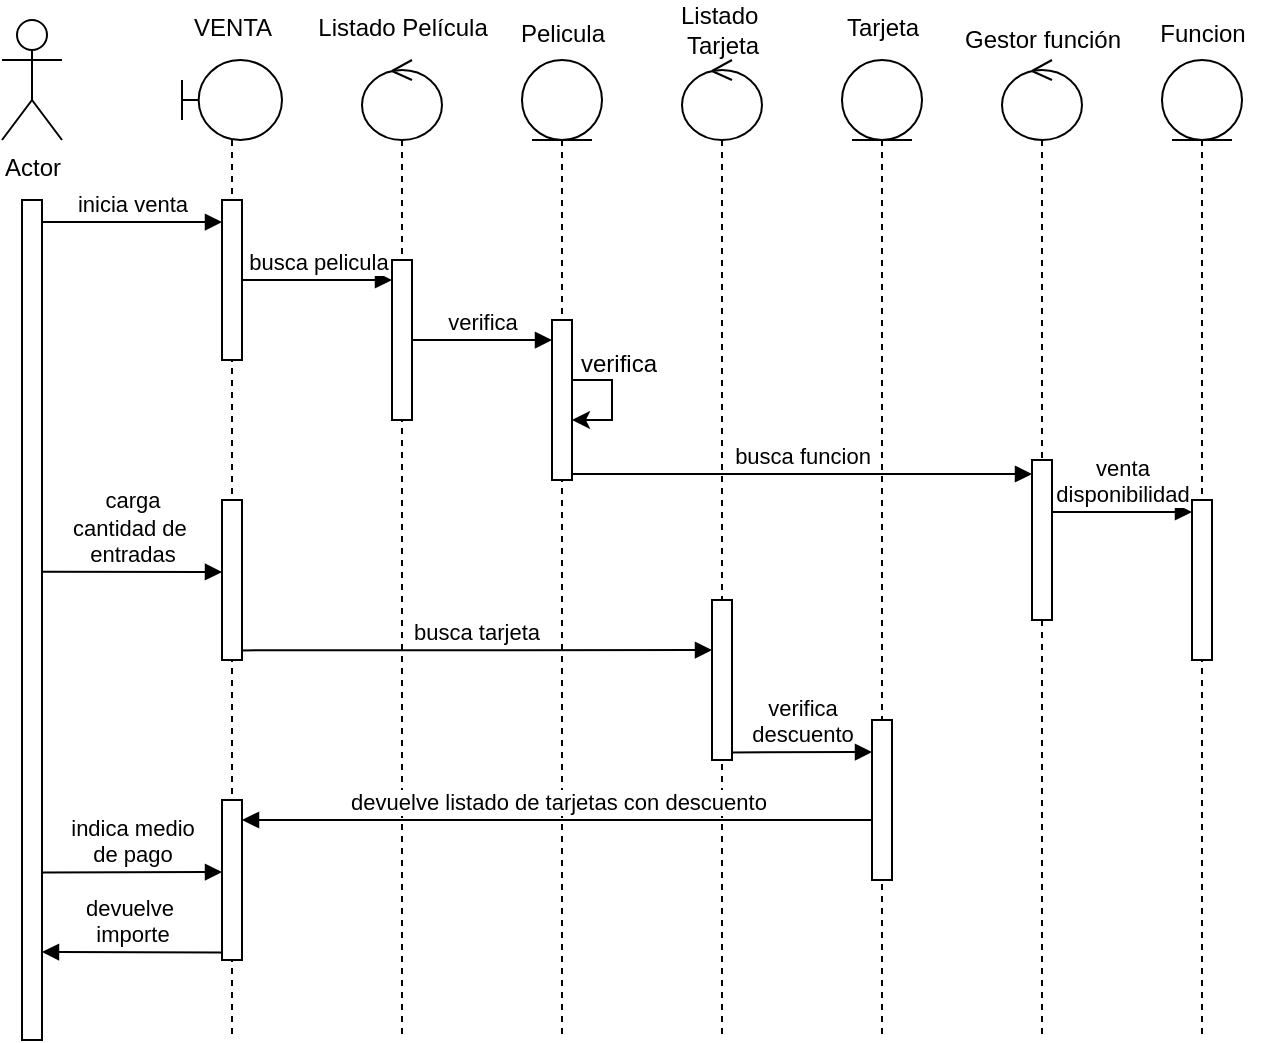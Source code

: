 <mxfile version="13.9.9" type="device"><diagram name="Página-1" id="3LZHfGY5ON5469pE1XmK"><mxGraphModel dx="768" dy="474" grid="1" gridSize="10" guides="1" tooltips="1" connect="1" arrows="1" fold="1" page="1" pageScale="1" pageWidth="827" pageHeight="1169" math="0" shadow="0"><root><mxCell id="0"/><mxCell id="1" parent="0"/><mxCell id="5SGHWybjUiPRb-uqWK4P-1" value="Actor" style="shape=umlActor;verticalLabelPosition=bottom;verticalAlign=top;html=1;" parent="1" vertex="1"><mxGeometry x="70" y="80" width="30" height="60" as="geometry"/></mxCell><mxCell id="5SGHWybjUiPRb-uqWK4P-2" value="" style="html=1;points=[];perimeter=orthogonalPerimeter;outlineConnect=0;targetShapes=umlLifeline;portConstraint=eastwest;newEdgeStyle={&quot;edgeStyle&quot;:&quot;elbowEdgeStyle&quot;,&quot;elbow&quot;:&quot;vertical&quot;,&quot;curved&quot;:0,&quot;rounded&quot;:0};" parent="1" vertex="1"><mxGeometry x="80" y="170" width="10" height="420" as="geometry"/></mxCell><mxCell id="5SGHWybjUiPRb-uqWK4P-3" value="" style="shape=umlLifeline;perimeter=lifelinePerimeter;whiteSpace=wrap;html=1;container=1;dropTarget=0;collapsible=0;recursiveResize=0;outlineConnect=0;portConstraint=eastwest;newEdgeStyle={&quot;edgeStyle&quot;:&quot;elbowEdgeStyle&quot;,&quot;elbow&quot;:&quot;vertical&quot;,&quot;curved&quot;:0,&quot;rounded&quot;:0};participant=umlBoundary;" parent="1" vertex="1"><mxGeometry x="160" y="100" width="50" height="490" as="geometry"/></mxCell><mxCell id="5SGHWybjUiPRb-uqWK4P-11" value="" style="html=1;points=[];perimeter=orthogonalPerimeter;outlineConnect=0;targetShapes=umlLifeline;portConstraint=eastwest;newEdgeStyle={&quot;edgeStyle&quot;:&quot;elbowEdgeStyle&quot;,&quot;elbow&quot;:&quot;vertical&quot;,&quot;curved&quot;:0,&quot;rounded&quot;:0};" parent="5SGHWybjUiPRb-uqWK4P-3" vertex="1"><mxGeometry x="20" y="70" width="10" height="80" as="geometry"/></mxCell><mxCell id="5SGHWybjUiPRb-uqWK4P-12" value="" style="html=1;points=[];perimeter=orthogonalPerimeter;outlineConnect=0;targetShapes=umlLifeline;portConstraint=eastwest;newEdgeStyle={&quot;edgeStyle&quot;:&quot;elbowEdgeStyle&quot;,&quot;elbow&quot;:&quot;vertical&quot;,&quot;curved&quot;:0,&quot;rounded&quot;:0};" parent="5SGHWybjUiPRb-uqWK4P-3" vertex="1"><mxGeometry x="20" y="220" width="10" height="80" as="geometry"/></mxCell><mxCell id="5SGHWybjUiPRb-uqWK4P-13" value="" style="html=1;points=[];perimeter=orthogonalPerimeter;outlineConnect=0;targetShapes=umlLifeline;portConstraint=eastwest;newEdgeStyle={&quot;edgeStyle&quot;:&quot;elbowEdgeStyle&quot;,&quot;elbow&quot;:&quot;vertical&quot;,&quot;curved&quot;:0,&quot;rounded&quot;:0};" parent="5SGHWybjUiPRb-uqWK4P-3" vertex="1"><mxGeometry x="20" y="370" width="10" height="80" as="geometry"/></mxCell><mxCell id="5SGHWybjUiPRb-uqWK4P-5" value="" style="shape=umlLifeline;perimeter=lifelinePerimeter;whiteSpace=wrap;html=1;container=1;dropTarget=0;collapsible=0;recursiveResize=0;outlineConnect=0;portConstraint=eastwest;newEdgeStyle={&quot;edgeStyle&quot;:&quot;elbowEdgeStyle&quot;,&quot;elbow&quot;:&quot;vertical&quot;,&quot;curved&quot;:0,&quot;rounded&quot;:0};participant=umlControl;" parent="1" vertex="1"><mxGeometry x="250" y="100" width="40" height="490" as="geometry"/></mxCell><mxCell id="5SGHWybjUiPRb-uqWK4P-14" value="" style="html=1;points=[];perimeter=orthogonalPerimeter;outlineConnect=0;targetShapes=umlLifeline;portConstraint=eastwest;newEdgeStyle={&quot;edgeStyle&quot;:&quot;elbowEdgeStyle&quot;,&quot;elbow&quot;:&quot;vertical&quot;,&quot;curved&quot;:0,&quot;rounded&quot;:0};" parent="5SGHWybjUiPRb-uqWK4P-5" vertex="1"><mxGeometry x="15" y="100" width="10" height="80" as="geometry"/></mxCell><mxCell id="5SGHWybjUiPRb-uqWK4P-6" value="" style="shape=umlLifeline;perimeter=lifelinePerimeter;whiteSpace=wrap;html=1;container=1;dropTarget=0;collapsible=0;recursiveResize=0;outlineConnect=0;portConstraint=eastwest;newEdgeStyle={&quot;edgeStyle&quot;:&quot;elbowEdgeStyle&quot;,&quot;elbow&quot;:&quot;vertical&quot;,&quot;curved&quot;:0,&quot;rounded&quot;:0};participant=umlControl;" parent="1" vertex="1"><mxGeometry x="410" y="100" width="40" height="490" as="geometry"/></mxCell><mxCell id="5SGHWybjUiPRb-uqWK4P-16" value="" style="html=1;points=[];perimeter=orthogonalPerimeter;outlineConnect=0;targetShapes=umlLifeline;portConstraint=eastwest;newEdgeStyle={&quot;edgeStyle&quot;:&quot;elbowEdgeStyle&quot;,&quot;elbow&quot;:&quot;vertical&quot;,&quot;curved&quot;:0,&quot;rounded&quot;:0};" parent="5SGHWybjUiPRb-uqWK4P-6" vertex="1"><mxGeometry x="15" y="270" width="10" height="80" as="geometry"/></mxCell><mxCell id="5SGHWybjUiPRb-uqWK4P-7" value="" style="shape=umlLifeline;perimeter=lifelinePerimeter;whiteSpace=wrap;html=1;container=1;dropTarget=0;collapsible=0;recursiveResize=0;outlineConnect=0;portConstraint=eastwest;newEdgeStyle={&quot;edgeStyle&quot;:&quot;elbowEdgeStyle&quot;,&quot;elbow&quot;:&quot;vertical&quot;,&quot;curved&quot;:0,&quot;rounded&quot;:0};participant=umlEntity;" parent="1" vertex="1"><mxGeometry x="330" y="100" width="40" height="490" as="geometry"/></mxCell><mxCell id="5SGHWybjUiPRb-uqWK4P-15" value="" style="html=1;points=[];perimeter=orthogonalPerimeter;outlineConnect=0;targetShapes=umlLifeline;portConstraint=eastwest;newEdgeStyle={&quot;edgeStyle&quot;:&quot;elbowEdgeStyle&quot;,&quot;elbow&quot;:&quot;vertical&quot;,&quot;curved&quot;:0,&quot;rounded&quot;:0};" parent="5SGHWybjUiPRb-uqWK4P-7" vertex="1"><mxGeometry x="15" y="130" width="10" height="80" as="geometry"/></mxCell><mxCell id="5SGHWybjUiPRb-uqWK4P-40" value="" style="endArrow=classic;html=1;rounded=0;" parent="5SGHWybjUiPRb-uqWK4P-7" source="5SGHWybjUiPRb-uqWK4P-15" target="5SGHWybjUiPRb-uqWK4P-15" edge="1"><mxGeometry width="50" height="50" relative="1" as="geometry"><mxPoint x="50" y="160" as="sourcePoint"/><mxPoint x="100" y="110" as="targetPoint"/></mxGeometry></mxCell><mxCell id="5SGHWybjUiPRb-uqWK4P-8" value="" style="shape=umlLifeline;perimeter=lifelinePerimeter;whiteSpace=wrap;html=1;container=1;dropTarget=0;collapsible=0;recursiveResize=0;outlineConnect=0;portConstraint=eastwest;newEdgeStyle={&quot;edgeStyle&quot;:&quot;elbowEdgeStyle&quot;,&quot;elbow&quot;:&quot;vertical&quot;,&quot;curved&quot;:0,&quot;rounded&quot;:0};participant=umlEntity;" parent="1" vertex="1"><mxGeometry x="490" y="100" width="40" height="490" as="geometry"/></mxCell><mxCell id="5SGHWybjUiPRb-uqWK4P-17" value="" style="html=1;points=[];perimeter=orthogonalPerimeter;outlineConnect=0;targetShapes=umlLifeline;portConstraint=eastwest;newEdgeStyle={&quot;edgeStyle&quot;:&quot;elbowEdgeStyle&quot;,&quot;elbow&quot;:&quot;vertical&quot;,&quot;curved&quot;:0,&quot;rounded&quot;:0};" parent="5SGHWybjUiPRb-uqWK4P-8" vertex="1"><mxGeometry x="15" y="330" width="10" height="80" as="geometry"/></mxCell><mxCell id="5SGHWybjUiPRb-uqWK4P-9" value="" style="shape=umlLifeline;perimeter=lifelinePerimeter;whiteSpace=wrap;html=1;container=1;dropTarget=0;collapsible=0;recursiveResize=0;outlineConnect=0;portConstraint=eastwest;newEdgeStyle={&quot;edgeStyle&quot;:&quot;elbowEdgeStyle&quot;,&quot;elbow&quot;:&quot;vertical&quot;,&quot;curved&quot;:0,&quot;rounded&quot;:0};participant=umlControl;" parent="1" vertex="1"><mxGeometry x="570" y="100" width="40" height="490" as="geometry"/></mxCell><mxCell id="5SGHWybjUiPRb-uqWK4P-18" value="" style="html=1;points=[];perimeter=orthogonalPerimeter;outlineConnect=0;targetShapes=umlLifeline;portConstraint=eastwest;newEdgeStyle={&quot;edgeStyle&quot;:&quot;elbowEdgeStyle&quot;,&quot;elbow&quot;:&quot;vertical&quot;,&quot;curved&quot;:0,&quot;rounded&quot;:0};" parent="5SGHWybjUiPRb-uqWK4P-9" vertex="1"><mxGeometry x="15" y="200" width="10" height="80" as="geometry"/></mxCell><mxCell id="5SGHWybjUiPRb-uqWK4P-10" value="" style="shape=umlLifeline;perimeter=lifelinePerimeter;whiteSpace=wrap;html=1;container=1;dropTarget=0;collapsible=0;recursiveResize=0;outlineConnect=0;portConstraint=eastwest;newEdgeStyle={&quot;edgeStyle&quot;:&quot;elbowEdgeStyle&quot;,&quot;elbow&quot;:&quot;vertical&quot;,&quot;curved&quot;:0,&quot;rounded&quot;:0};participant=umlEntity;" parent="1" vertex="1"><mxGeometry x="650" y="100" width="40" height="490" as="geometry"/></mxCell><mxCell id="5SGHWybjUiPRb-uqWK4P-19" value="" style="html=1;points=[];perimeter=orthogonalPerimeter;outlineConnect=0;targetShapes=umlLifeline;portConstraint=eastwest;newEdgeStyle={&quot;edgeStyle&quot;:&quot;elbowEdgeStyle&quot;,&quot;elbow&quot;:&quot;vertical&quot;,&quot;curved&quot;:0,&quot;rounded&quot;:0};" parent="5SGHWybjUiPRb-uqWK4P-10" vertex="1"><mxGeometry x="15" y="220" width="10" height="80" as="geometry"/></mxCell><mxCell id="5SGHWybjUiPRb-uqWK4P-20" value="inicia venta" style="html=1;verticalAlign=bottom;endArrow=block;edgeStyle=elbowEdgeStyle;elbow=vertical;curved=0;rounded=0;" parent="1" edge="1"><mxGeometry width="80" relative="1" as="geometry"><mxPoint x="90" y="181.056" as="sourcePoint"/><mxPoint x="180" y="181.056" as="targetPoint"/></mxGeometry></mxCell><mxCell id="5SGHWybjUiPRb-uqWK4P-21" value="busca pelicula" style="html=1;verticalAlign=bottom;endArrow=block;edgeStyle=elbowEdgeStyle;elbow=vertical;curved=0;rounded=0;" parent="1" source="5SGHWybjUiPRb-uqWK4P-11" target="5SGHWybjUiPRb-uqWK4P-14" edge="1"><mxGeometry x="0.013" width="80" relative="1" as="geometry"><mxPoint x="190" y="209.996" as="sourcePoint"/><mxPoint x="260" y="210" as="targetPoint"/><Array as="points"><mxPoint x="250" y="210"/></Array><mxPoint as="offset"/></mxGeometry></mxCell><mxCell id="5SGHWybjUiPRb-uqWK4P-22" value="verifica" style="html=1;verticalAlign=bottom;endArrow=block;edgeStyle=elbowEdgeStyle;elbow=vertical;curved=0;rounded=0;" parent="1" edge="1"><mxGeometry width="80" relative="1" as="geometry"><mxPoint x="275" y="240.056" as="sourcePoint"/><mxPoint x="345" y="240.056" as="targetPoint"/><Array as="points"/></mxGeometry></mxCell><mxCell id="5SGHWybjUiPRb-uqWK4P-23" value="busca funcion" style="html=1;verticalAlign=bottom;endArrow=block;edgeStyle=elbowEdgeStyle;elbow=vertical;curved=0;rounded=0;" parent="1" edge="1"><mxGeometry width="80" relative="1" as="geometry"><mxPoint x="355.0" y="307" as="sourcePoint"/><mxPoint x="585" y="307" as="targetPoint"/><Array as="points"><mxPoint x="420" y="307"/></Array></mxGeometry></mxCell><mxCell id="5SGHWybjUiPRb-uqWK4P-24" value="venta &lt;br&gt;disponibilidad" style="html=1;verticalAlign=bottom;endArrow=block;edgeStyle=elbowEdgeStyle;elbow=vertical;curved=0;rounded=0;" parent="1" edge="1"><mxGeometry width="80" relative="1" as="geometry"><mxPoint x="595" y="326" as="sourcePoint"/><mxPoint x="665" y="326" as="targetPoint"/><Array as="points"/></mxGeometry></mxCell><mxCell id="5SGHWybjUiPRb-uqWK4P-25" value="carga&lt;br&gt;cantidad de&amp;nbsp;&lt;br&gt;entradas" style="html=1;verticalAlign=bottom;endArrow=block;edgeStyle=elbowEdgeStyle;elbow=vertical;curved=0;rounded=0;" parent="1" edge="1"><mxGeometry x="-0.003" width="80" relative="1" as="geometry"><mxPoint x="90" y="355.857" as="sourcePoint"/><mxPoint x="180" y="355.857" as="targetPoint"/><mxPoint as="offset"/></mxGeometry></mxCell><mxCell id="5SGHWybjUiPRb-uqWK4P-26" value="indica medio&lt;br&gt;de pago" style="html=1;verticalAlign=bottom;endArrow=block;edgeStyle=elbowEdgeStyle;elbow=vertical;curved=0;rounded=0;" parent="1" edge="1"><mxGeometry width="80" relative="1" as="geometry"><mxPoint x="90" y="506.2" as="sourcePoint"/><mxPoint x="180" y="506.2" as="targetPoint"/></mxGeometry></mxCell><mxCell id="5SGHWybjUiPRb-uqWK4P-27" value="devuelve&amp;nbsp;&lt;br&gt;importe" style="html=1;verticalAlign=bottom;endArrow=block;edgeStyle=elbowEdgeStyle;elbow=vertical;curved=0;rounded=0;" parent="1" edge="1"><mxGeometry width="80" relative="1" as="geometry"><mxPoint x="180" y="546.2" as="sourcePoint"/><mxPoint x="90" y="546.2" as="targetPoint"/></mxGeometry></mxCell><mxCell id="5SGHWybjUiPRb-uqWK4P-28" value="busca tarjeta" style="html=1;verticalAlign=bottom;endArrow=block;edgeStyle=elbowEdgeStyle;elbow=vertical;curved=0;rounded=0;" parent="1" edge="1"><mxGeometry width="80" relative="1" as="geometry"><mxPoint x="190" y="395.19" as="sourcePoint"/><mxPoint x="425" y="395.19" as="targetPoint"/></mxGeometry></mxCell><mxCell id="5SGHWybjUiPRb-uqWK4P-29" value="verifica&lt;br&gt;descuento" style="html=1;verticalAlign=bottom;endArrow=block;edgeStyle=elbowEdgeStyle;elbow=vertical;curved=0;rounded=0;" parent="1" target="5SGHWybjUiPRb-uqWK4P-17" edge="1"><mxGeometry width="80" relative="1" as="geometry"><mxPoint x="435" y="446.19" as="sourcePoint"/><mxPoint x="500" y="446" as="targetPoint"/><Array as="points"><mxPoint x="450" y="446"/></Array></mxGeometry></mxCell><mxCell id="5SGHWybjUiPRb-uqWK4P-31" value="devuelve listado de tarjetas con descuento" style="html=1;verticalAlign=bottom;endArrow=block;edgeStyle=elbowEdgeStyle;elbow=vertical;curved=0;rounded=0;" parent="1" edge="1"><mxGeometry x="0.001" width="80" relative="1" as="geometry"><mxPoint x="505" y="480" as="sourcePoint"/><mxPoint x="190.0" y="480" as="targetPoint"/><mxPoint as="offset"/></mxGeometry></mxCell><mxCell id="5SGHWybjUiPRb-uqWK4P-42" value="verifica" style="text;html=1;align=center;verticalAlign=middle;resizable=0;points=[];autosize=1;strokeColor=none;fillColor=none;" parent="1" vertex="1"><mxGeometry x="348" y="237" width="60" height="30" as="geometry"/></mxCell><mxCell id="3H5MALq8zt3RTz0rN2Op-1" value="VENTA" style="text;html=1;align=center;verticalAlign=middle;resizable=0;points=[];autosize=1;" vertex="1" parent="1"><mxGeometry x="160" y="74" width="50" height="20" as="geometry"/></mxCell><mxCell id="3H5MALq8zt3RTz0rN2Op-2" value="Listado Película" style="text;html=1;align=center;verticalAlign=middle;resizable=0;points=[];autosize=1;" vertex="1" parent="1"><mxGeometry x="220" y="74" width="100" height="20" as="geometry"/></mxCell><mxCell id="3H5MALq8zt3RTz0rN2Op-3" value="Pelicula" style="text;html=1;align=center;verticalAlign=middle;resizable=0;points=[];autosize=1;" vertex="1" parent="1"><mxGeometry x="320" y="77" width="60" height="20" as="geometry"/></mxCell><mxCell id="3H5MALq8zt3RTz0rN2Op-4" value="Listado&amp;nbsp;&lt;br&gt;Tarjeta" style="text;html=1;align=center;verticalAlign=middle;resizable=0;points=[];autosize=1;" vertex="1" parent="1"><mxGeometry x="400" y="70" width="60" height="30" as="geometry"/></mxCell><mxCell id="3H5MALq8zt3RTz0rN2Op-5" value="Tarjeta" style="text;html=1;align=center;verticalAlign=middle;resizable=0;points=[];autosize=1;" vertex="1" parent="1"><mxGeometry x="485" y="74" width="50" height="20" as="geometry"/></mxCell><mxCell id="3H5MALq8zt3RTz0rN2Op-6" value="Gestor función" style="text;html=1;align=center;verticalAlign=middle;resizable=0;points=[];autosize=1;" vertex="1" parent="1"><mxGeometry x="545" y="80" width="90" height="20" as="geometry"/></mxCell><mxCell id="3H5MALq8zt3RTz0rN2Op-7" value="Funcion" style="text;html=1;align=center;verticalAlign=middle;resizable=0;points=[];autosize=1;" vertex="1" parent="1"><mxGeometry x="640" y="77" width="60" height="20" as="geometry"/></mxCell></root></mxGraphModel></diagram></mxfile>